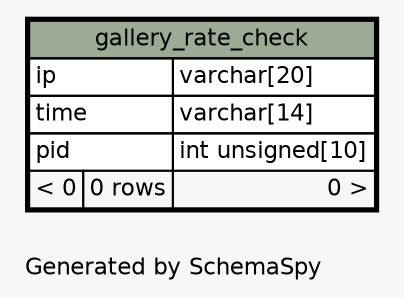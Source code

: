 // dot 2.38.0 on Mac OS X 10.9.4
// SchemaSpy rev 590
digraph "oneDegreeRelationshipsDiagram" {
  graph [
    rankdir="RL"
    bgcolor="#f7f7f7"
    label="\nGenerated by SchemaSpy"
    labeljust="l"
    nodesep="0.18"
    ranksep="0.46"
    fontname="Helvetica"
    fontsize="11"
  ];
  node [
    fontname="Helvetica"
    fontsize="11"
    shape="plaintext"
  ];
  edge [
    arrowsize="0.8"
  ];
  "gallery_rate_check" [
    label=<
    <TABLE BORDER="2" CELLBORDER="1" CELLSPACING="0" BGCOLOR="#ffffff">
      <TR><TD COLSPAN="3" BGCOLOR="#9bab96" ALIGN="CENTER">gallery_rate_check</TD></TR>
      <TR><TD PORT="ip" COLSPAN="2" ALIGN="LEFT">ip</TD><TD PORT="ip.type" ALIGN="LEFT">varchar[20]</TD></TR>
      <TR><TD PORT="time" COLSPAN="2" ALIGN="LEFT">time</TD><TD PORT="time.type" ALIGN="LEFT">varchar[14]</TD></TR>
      <TR><TD PORT="pid" COLSPAN="2" ALIGN="LEFT">pid</TD><TD PORT="pid.type" ALIGN="LEFT">int unsigned[10]</TD></TR>
      <TR><TD ALIGN="LEFT" BGCOLOR="#f7f7f7">&lt; 0</TD><TD ALIGN="RIGHT" BGCOLOR="#f7f7f7">0 rows</TD><TD ALIGN="RIGHT" BGCOLOR="#f7f7f7">0 &gt;</TD></TR>
    </TABLE>>
    URL="gallery_rate_check.html"
    tooltip="gallery_rate_check"
  ];
}
